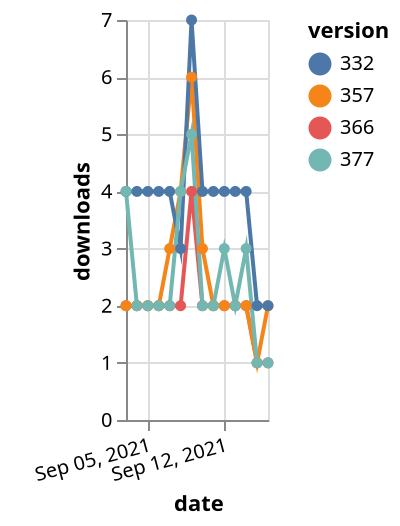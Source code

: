 {"$schema": "https://vega.github.io/schema/vega-lite/v5.json", "description": "A simple bar chart with embedded data.", "data": {"values": [{"date": "2021-09-03", "total": 2330, "delta": 2, "version": "366"}, {"date": "2021-09-04", "total": 2332, "delta": 2, "version": "366"}, {"date": "2021-09-05", "total": 2334, "delta": 2, "version": "366"}, {"date": "2021-09-06", "total": 2336, "delta": 2, "version": "366"}, {"date": "2021-09-07", "total": 2338, "delta": 2, "version": "366"}, {"date": "2021-09-08", "total": 2340, "delta": 2, "version": "366"}, {"date": "2021-09-09", "total": 2344, "delta": 4, "version": "366"}, {"date": "2021-09-10", "total": 2346, "delta": 2, "version": "366"}, {"date": "2021-09-11", "total": 2348, "delta": 2, "version": "366"}, {"date": "2021-09-12", "total": 2350, "delta": 2, "version": "366"}, {"date": "2021-09-13", "total": 2352, "delta": 2, "version": "366"}, {"date": "2021-09-14", "total": 2354, "delta": 2, "version": "366"}, {"date": "2021-09-15", "total": 2355, "delta": 1, "version": "366"}, {"date": "2021-09-16", "total": 2356, "delta": 1, "version": "366"}, {"date": "2021-09-03", "total": 2980, "delta": 2, "version": "357"}, {"date": "2021-09-04", "total": 2982, "delta": 2, "version": "357"}, {"date": "2021-09-05", "total": 2984, "delta": 2, "version": "357"}, {"date": "2021-09-06", "total": 2986, "delta": 2, "version": "357"}, {"date": "2021-09-07", "total": 2989, "delta": 3, "version": "357"}, {"date": "2021-09-08", "total": 2993, "delta": 4, "version": "357"}, {"date": "2021-09-09", "total": 2999, "delta": 6, "version": "357"}, {"date": "2021-09-10", "total": 3002, "delta": 3, "version": "357"}, {"date": "2021-09-11", "total": 3004, "delta": 2, "version": "357"}, {"date": "2021-09-12", "total": 3006, "delta": 2, "version": "357"}, {"date": "2021-09-13", "total": 3008, "delta": 2, "version": "357"}, {"date": "2021-09-14", "total": 3010, "delta": 2, "version": "357"}, {"date": "2021-09-15", "total": 3011, "delta": 1, "version": "357"}, {"date": "2021-09-16", "total": 3013, "delta": 2, "version": "357"}, {"date": "2021-09-03", "total": 4987, "delta": 4, "version": "332"}, {"date": "2021-09-04", "total": 4991, "delta": 4, "version": "332"}, {"date": "2021-09-05", "total": 4995, "delta": 4, "version": "332"}, {"date": "2021-09-06", "total": 4999, "delta": 4, "version": "332"}, {"date": "2021-09-07", "total": 5003, "delta": 4, "version": "332"}, {"date": "2021-09-08", "total": 5006, "delta": 3, "version": "332"}, {"date": "2021-09-09", "total": 5013, "delta": 7, "version": "332"}, {"date": "2021-09-10", "total": 5017, "delta": 4, "version": "332"}, {"date": "2021-09-11", "total": 5021, "delta": 4, "version": "332"}, {"date": "2021-09-12", "total": 5025, "delta": 4, "version": "332"}, {"date": "2021-09-13", "total": 5029, "delta": 4, "version": "332"}, {"date": "2021-09-14", "total": 5033, "delta": 4, "version": "332"}, {"date": "2021-09-15", "total": 5035, "delta": 2, "version": "332"}, {"date": "2021-09-16", "total": 5037, "delta": 2, "version": "332"}, {"date": "2021-09-03", "total": 2122, "delta": 4, "version": "377"}, {"date": "2021-09-04", "total": 2124, "delta": 2, "version": "377"}, {"date": "2021-09-05", "total": 2126, "delta": 2, "version": "377"}, {"date": "2021-09-06", "total": 2128, "delta": 2, "version": "377"}, {"date": "2021-09-07", "total": 2130, "delta": 2, "version": "377"}, {"date": "2021-09-08", "total": 2134, "delta": 4, "version": "377"}, {"date": "2021-09-09", "total": 2139, "delta": 5, "version": "377"}, {"date": "2021-09-10", "total": 2141, "delta": 2, "version": "377"}, {"date": "2021-09-11", "total": 2143, "delta": 2, "version": "377"}, {"date": "2021-09-12", "total": 2146, "delta": 3, "version": "377"}, {"date": "2021-09-13", "total": 2148, "delta": 2, "version": "377"}, {"date": "2021-09-14", "total": 2151, "delta": 3, "version": "377"}, {"date": "2021-09-15", "total": 2152, "delta": 1, "version": "377"}, {"date": "2021-09-16", "total": 2153, "delta": 1, "version": "377"}]}, "width": "container", "mark": {"type": "line", "point": {"filled": true}}, "encoding": {"x": {"field": "date", "type": "temporal", "timeUnit": "yearmonthdate", "title": "date", "axis": {"labelAngle": -15}}, "y": {"field": "delta", "type": "quantitative", "title": "downloads"}, "color": {"field": "version", "type": "nominal"}, "tooltip": {"field": "delta"}}}
